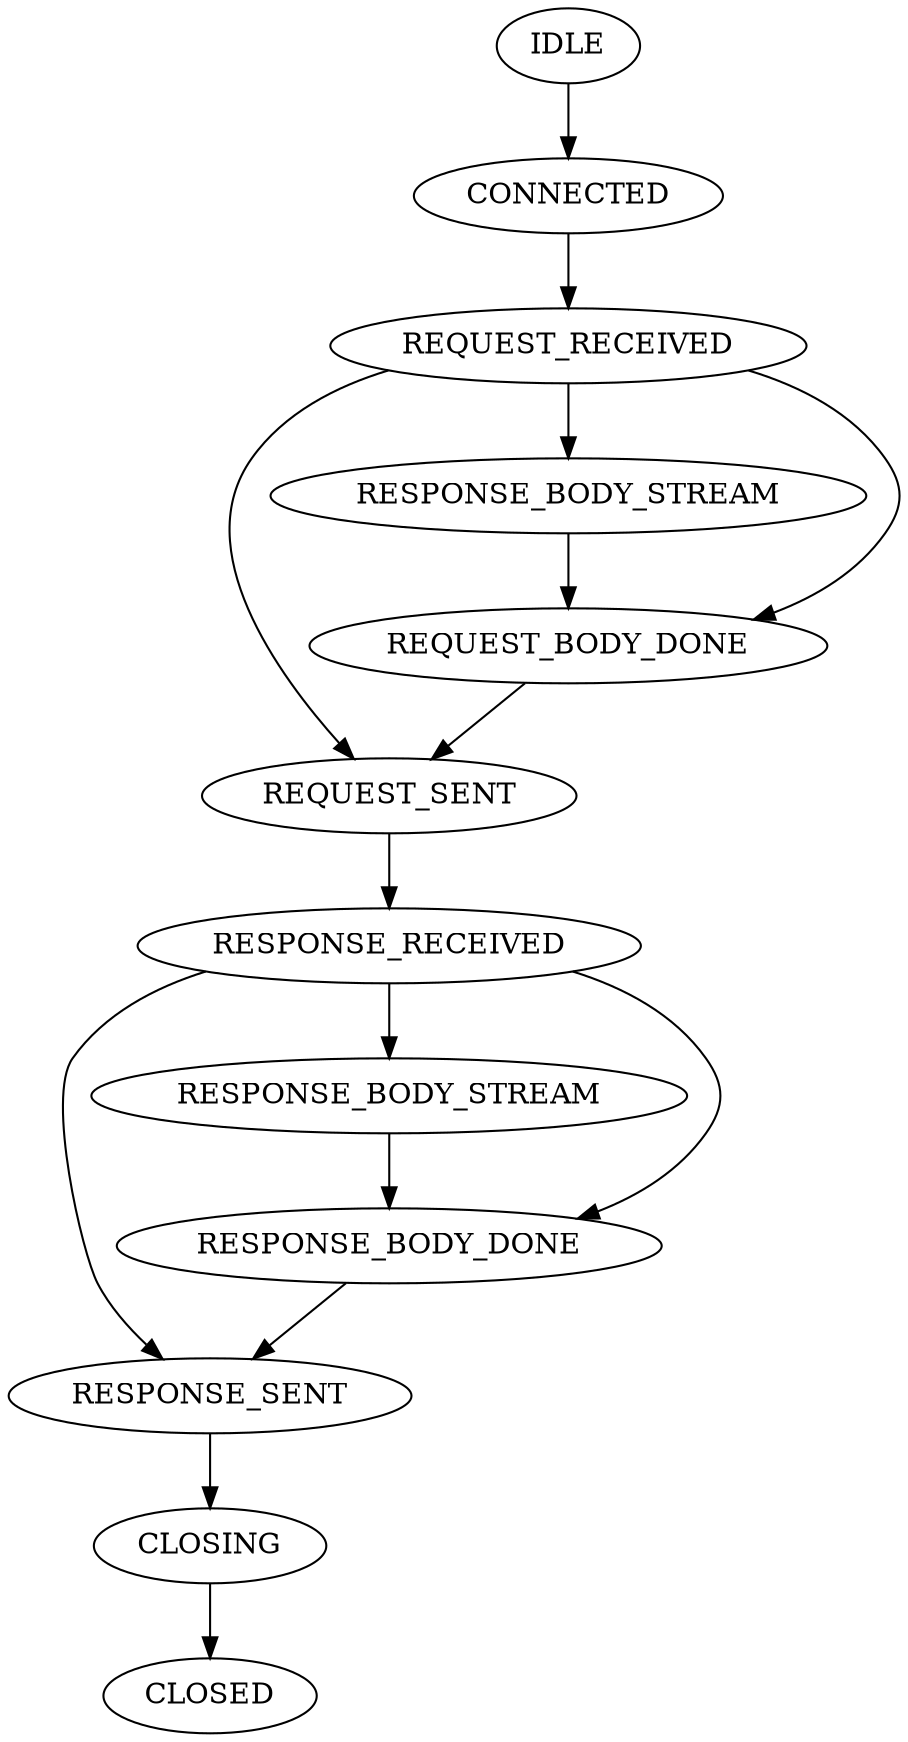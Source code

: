 digraph conn_state {
    idle [ label="IDLE" ]
    connected [ label="CONNECTED" ]
    request_received [ label="REQUEST_RECEIVED" ]
    request_sent [ label="REQUEST_SENT" ]
    request_body_stream [ label = "RESPONSE_BODY_STREAM" ]
    request_body_done [ label = "REQUEST_BODY_DONE" ]
    response_received [ label = "RESPONSE_RECEIVED" ]
    response_sent [ label = "RESPONSE_SENT" ]
    response_body_stream [ label = "RESPONSE_BODY_STREAM" ]
    response_body_done [ label = "RESPONSE_BODY_DONE" ]
    closing [ label = "CLOSING" ]
    closed [ label = "CLOSED" ]

    idle -> connected
    connected -> request_received
    request_received -> request_body_stream
    request_received -> request_body_done
    request_received -> request_sent
    request_body_stream -> request_body_done
    request_body_done -> request_sent
    request_sent -> response_received
    response_received -> response_body_stream
    response_received -> response_body_done
    response_received -> response_sent
    response_body_stream -> response_body_done
    response_body_done -> response_sent
    response_sent -> closing
    closing -> closed
}
